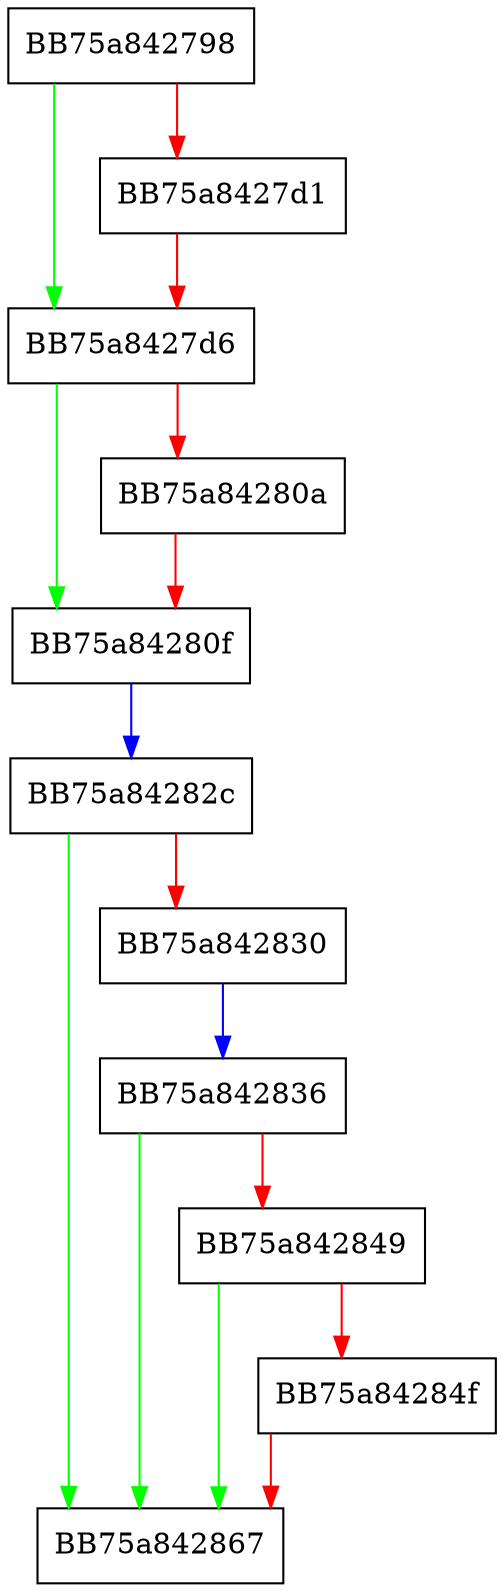 digraph ProcessFileResource {
  node [shape="box"];
  graph [splines=ortho];
  BB75a842798 -> BB75a8427d6 [color="green"];
  BB75a842798 -> BB75a8427d1 [color="red"];
  BB75a8427d1 -> BB75a8427d6 [color="red"];
  BB75a8427d6 -> BB75a84280f [color="green"];
  BB75a8427d6 -> BB75a84280a [color="red"];
  BB75a84280a -> BB75a84280f [color="red"];
  BB75a84280f -> BB75a84282c [color="blue"];
  BB75a84282c -> BB75a842867 [color="green"];
  BB75a84282c -> BB75a842830 [color="red"];
  BB75a842830 -> BB75a842836 [color="blue"];
  BB75a842836 -> BB75a842867 [color="green"];
  BB75a842836 -> BB75a842849 [color="red"];
  BB75a842849 -> BB75a842867 [color="green"];
  BB75a842849 -> BB75a84284f [color="red"];
  BB75a84284f -> BB75a842867 [color="red"];
}